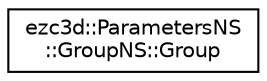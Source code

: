 digraph "Graphical Class Hierarchy"
{
  edge [fontname="Helvetica",fontsize="10",labelfontname="Helvetica",labelfontsize="10"];
  node [fontname="Helvetica",fontsize="10",shape=record];
  rankdir="LR";
  Node0 [label="ezc3d::ParametersNS\l::GroupNS::Group",height=0.2,width=0.4,color="black", fillcolor="white", style="filled",URL="$classezc3d_1_1ParametersNS_1_1GroupNS_1_1Group.html",tooltip="Group of parameter of a C3D file. "];
}
